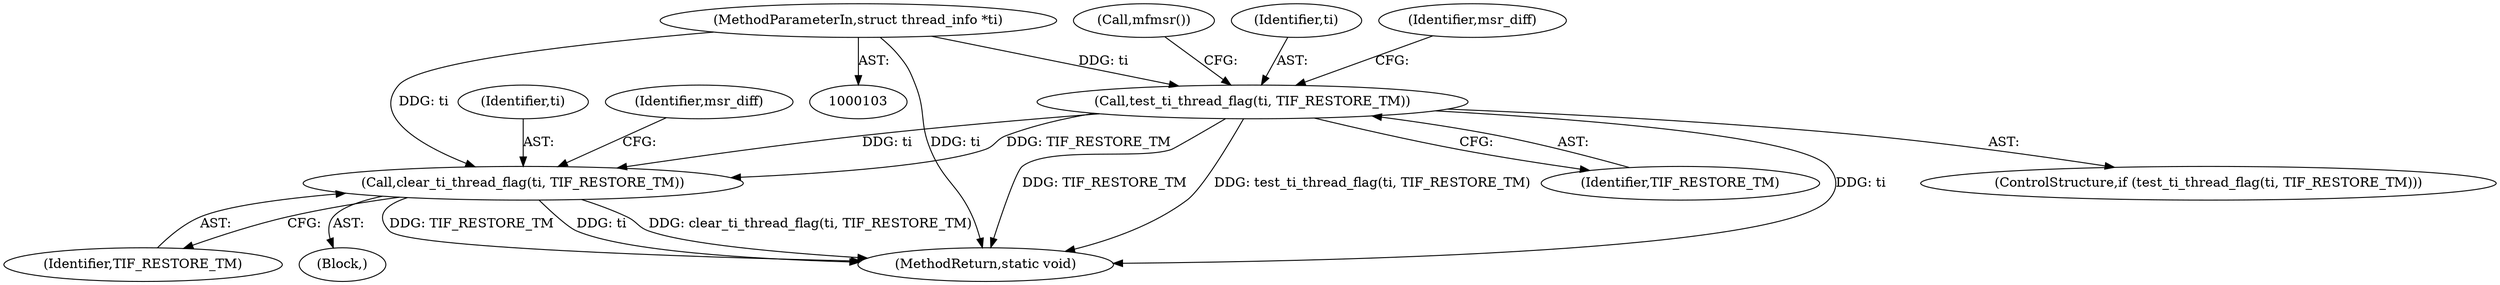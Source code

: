 digraph "0_linux_7f821fc9c77a9b01fe7b1d6e72717b33d8d64142@pointer" {
"1000105" [label="(MethodParameterIn,struct thread_info *ti)"];
"1000113" [label="(Call,test_ti_thread_flag(ti, TIF_RESTORE_TM))"];
"1000160" [label="(Call,clear_ti_thread_flag(ti, TIF_RESTORE_TM))"];
"1000113" [label="(Call,test_ti_thread_flag(ti, TIF_RESTORE_TM))"];
"1000115" [label="(Identifier,TIF_RESTORE_TM)"];
"1000160" [label="(Call,clear_ti_thread_flag(ti, TIF_RESTORE_TM))"];
"1000114" [label="(Identifier,ti)"];
"1000161" [label="(Identifier,ti)"];
"1000164" [label="(Identifier,msr_diff)"];
"1000162" [label="(Identifier,TIF_RESTORE_TM)"];
"1000112" [label="(ControlStructure,if (test_ti_thread_flag(ti, TIF_RESTORE_TM)))"];
"1000118" [label="(Identifier,msr_diff)"];
"1000116" [label="(Block,)"];
"1000194" [label="(MethodReturn,static void)"];
"1000105" [label="(MethodParameterIn,struct thread_info *ti)"];
"1000177" [label="(Call,mfmsr())"];
"1000105" -> "1000103"  [label="AST: "];
"1000105" -> "1000194"  [label="DDG: ti"];
"1000105" -> "1000113"  [label="DDG: ti"];
"1000105" -> "1000160"  [label="DDG: ti"];
"1000113" -> "1000112"  [label="AST: "];
"1000113" -> "1000115"  [label="CFG: "];
"1000114" -> "1000113"  [label="AST: "];
"1000115" -> "1000113"  [label="AST: "];
"1000118" -> "1000113"  [label="CFG: "];
"1000177" -> "1000113"  [label="CFG: "];
"1000113" -> "1000194"  [label="DDG: ti"];
"1000113" -> "1000194"  [label="DDG: TIF_RESTORE_TM"];
"1000113" -> "1000194"  [label="DDG: test_ti_thread_flag(ti, TIF_RESTORE_TM)"];
"1000113" -> "1000160"  [label="DDG: ti"];
"1000113" -> "1000160"  [label="DDG: TIF_RESTORE_TM"];
"1000160" -> "1000116"  [label="AST: "];
"1000160" -> "1000162"  [label="CFG: "];
"1000161" -> "1000160"  [label="AST: "];
"1000162" -> "1000160"  [label="AST: "];
"1000164" -> "1000160"  [label="CFG: "];
"1000160" -> "1000194"  [label="DDG: ti"];
"1000160" -> "1000194"  [label="DDG: clear_ti_thread_flag(ti, TIF_RESTORE_TM)"];
"1000160" -> "1000194"  [label="DDG: TIF_RESTORE_TM"];
}
